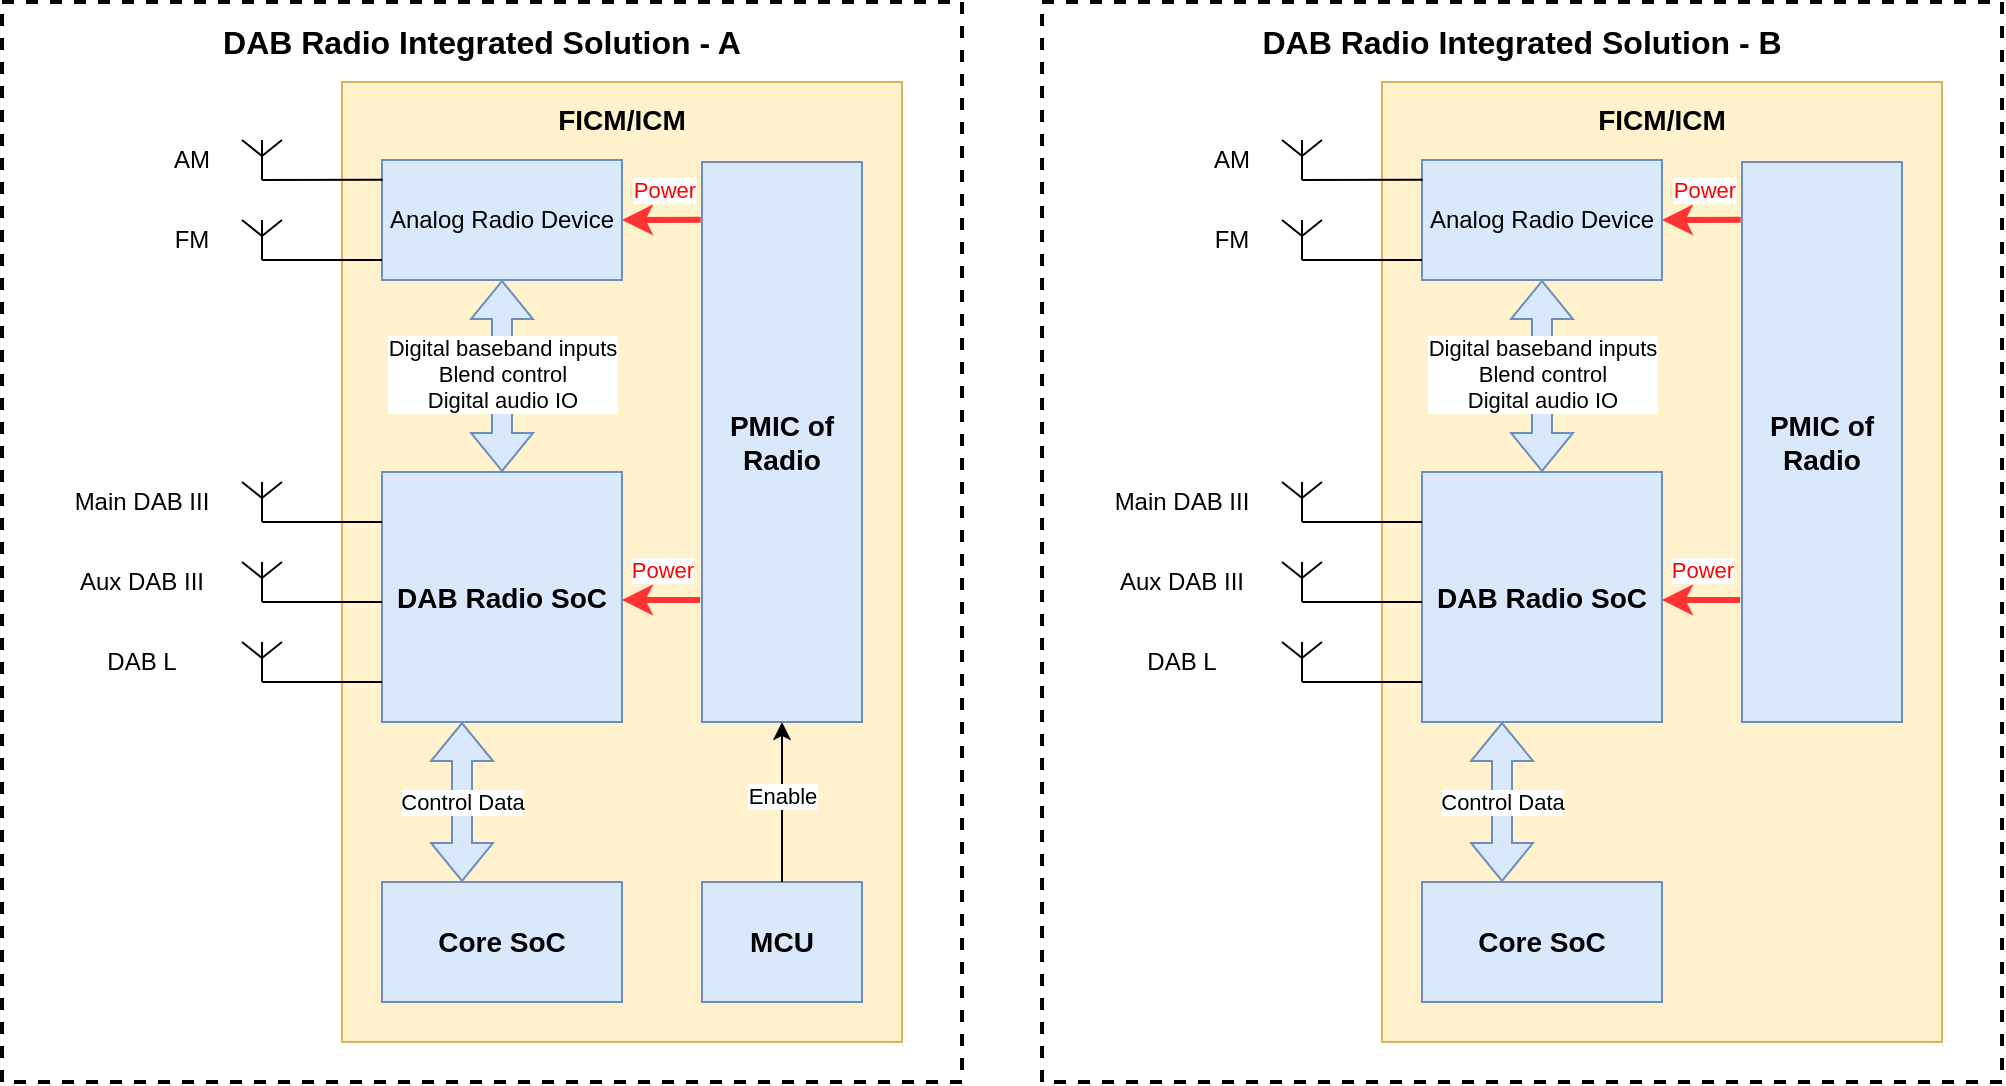 <mxfile version="22.1.2" type="device">
  <diagram name="Page-1" id="o_aSaVsK5E4mOsSdIn7d">
    <mxGraphModel dx="1042" dy="663" grid="1" gridSize="10" guides="1" tooltips="1" connect="1" arrows="1" fold="1" page="1" pageScale="1" pageWidth="1100" pageHeight="850" math="0" shadow="0">
      <root>
        <mxCell id="0" />
        <mxCell id="1" parent="0" />
        <mxCell id="gsh-KcDw_GJyRVOF4rT0-1" value="" style="rounded=0;whiteSpace=wrap;html=1;fillColor=none;dashed=1;strokeWidth=2;" parent="1" vertex="1">
          <mxGeometry x="560" y="40" width="480" height="540" as="geometry" />
        </mxCell>
        <mxCell id="gsh-KcDw_GJyRVOF4rT0-2" value="" style="rounded=0;whiteSpace=wrap;html=1;fillColor=#fff2cc;strokeColor=#d6b656;labelPosition=center;verticalLabelPosition=top;align=center;verticalAlign=bottom;" parent="1" vertex="1">
          <mxGeometry x="730" y="80" width="280" height="480" as="geometry" />
        </mxCell>
        <mxCell id="gsh-KcDw_GJyRVOF4rT0-3" value="Core SoC" style="rounded=0;whiteSpace=wrap;html=1;fillColor=#dae8fc;strokeColor=#6c8ebf;fontSize=14;fontStyle=1" parent="1" vertex="1">
          <mxGeometry x="750" y="480" width="120" height="60" as="geometry" />
        </mxCell>
        <mxCell id="gsh-KcDw_GJyRVOF4rT0-4" value="DAB Radio SoC" style="rounded=0;whiteSpace=wrap;html=1;fillColor=#dae8fc;strokeColor=#6c8ebf;fontSize=14;fontStyle=1" parent="1" vertex="1">
          <mxGeometry x="750" y="275" width="120" height="125" as="geometry" />
        </mxCell>
        <mxCell id="gsh-KcDw_GJyRVOF4rT0-5" value="" style="shape=flexArrow;endArrow=classic;startArrow=classic;html=1;rounded=0;fillColor=#dae8fc;strokeColor=#6c8ebf;" parent="1" edge="1">
          <mxGeometry width="100" height="100" relative="1" as="geometry">
            <mxPoint x="790" y="480" as="sourcePoint" />
            <mxPoint x="790" y="400" as="targetPoint" />
          </mxGeometry>
        </mxCell>
        <mxCell id="gsh-KcDw_GJyRVOF4rT0-6" value="Control Data" style="edgeLabel;html=1;align=center;verticalAlign=middle;resizable=0;points=[];" parent="gsh-KcDw_GJyRVOF4rT0-5" vertex="1" connectable="0">
          <mxGeometry x="0.546" y="-9" relative="1" as="geometry">
            <mxPoint x="-9" y="22" as="offset" />
          </mxGeometry>
        </mxCell>
        <mxCell id="gsh-KcDw_GJyRVOF4rT0-7" value="" style="endArrow=classic;html=1;rounded=0;exitX=1;exitY=0.5;exitDx=0;exitDy=0;entryX=0.5;entryY=1;entryDx=0;entryDy=0;" parent="1" edge="1">
          <mxGeometry width="50" height="50" relative="1" as="geometry">
            <mxPoint x="310" y="410" as="sourcePoint" />
            <mxPoint x="390" y="300" as="targetPoint" />
            <Array as="points">
              <mxPoint x="390" y="410" />
            </Array>
          </mxGeometry>
        </mxCell>
        <mxCell id="gsh-KcDw_GJyRVOF4rT0-8" value="Enable" style="edgeLabel;html=1;align=center;verticalAlign=middle;resizable=0;points=[];" parent="gsh-KcDw_GJyRVOF4rT0-7" vertex="1" connectable="0">
          <mxGeometry x="0.222" y="-2" relative="1" as="geometry">
            <mxPoint x="-2" y="6" as="offset" />
          </mxGeometry>
        </mxCell>
        <mxCell id="gsh-KcDw_GJyRVOF4rT0-9" value="Analog Radio Device" style="rounded=0;whiteSpace=wrap;html=1;fillColor=#dae8fc;strokeColor=#6c8ebf;" parent="1" vertex="1">
          <mxGeometry x="750" y="119" width="120" height="60" as="geometry" />
        </mxCell>
        <mxCell id="gsh-KcDw_GJyRVOF4rT0-10" value="" style="verticalLabelPosition=bottom;shadow=0;dashed=0;align=center;html=1;verticalAlign=top;shape=mxgraph.electrical.radio.aerial_-_antenna_1;" parent="1" vertex="1">
          <mxGeometry x="680" y="109" width="20" height="20" as="geometry" />
        </mxCell>
        <mxCell id="gsh-KcDw_GJyRVOF4rT0-11" value="" style="endArrow=none;html=1;rounded=0;exitX=0.5;exitY=1;exitDx=0;exitDy=0;exitPerimeter=0;entryX=0.003;entryY=0.165;entryDx=0;entryDy=0;entryPerimeter=0;" parent="1" source="gsh-KcDw_GJyRVOF4rT0-10" target="gsh-KcDw_GJyRVOF4rT0-9" edge="1">
          <mxGeometry width="50" height="50" relative="1" as="geometry">
            <mxPoint x="660" y="174" as="sourcePoint" />
            <mxPoint x="710" y="124" as="targetPoint" />
          </mxGeometry>
        </mxCell>
        <mxCell id="gsh-KcDw_GJyRVOF4rT0-12" value="" style="verticalLabelPosition=bottom;shadow=0;dashed=0;align=center;html=1;verticalAlign=top;shape=mxgraph.electrical.radio.aerial_-_antenna_1;" parent="1" vertex="1">
          <mxGeometry x="680" y="149" width="20" height="20" as="geometry" />
        </mxCell>
        <mxCell id="gsh-KcDw_GJyRVOF4rT0-13" value="" style="endArrow=none;html=1;rounded=0;exitX=0.5;exitY=1;exitDx=0;exitDy=0;exitPerimeter=0;entryX=0.003;entryY=0.165;entryDx=0;entryDy=0;entryPerimeter=0;" parent="1" source="gsh-KcDw_GJyRVOF4rT0-12" edge="1">
          <mxGeometry width="50" height="50" relative="1" as="geometry">
            <mxPoint x="660" y="214" as="sourcePoint" />
            <mxPoint x="750" y="169" as="targetPoint" />
          </mxGeometry>
        </mxCell>
        <mxCell id="gsh-KcDw_GJyRVOF4rT0-14" value="AM" style="text;strokeColor=none;align=center;fillColor=none;html=1;verticalAlign=middle;whiteSpace=wrap;rounded=0;" parent="1" vertex="1">
          <mxGeometry x="640" y="104" width="30" height="30" as="geometry" />
        </mxCell>
        <mxCell id="gsh-KcDw_GJyRVOF4rT0-15" value="FM" style="text;strokeColor=none;align=center;fillColor=none;html=1;verticalAlign=middle;whiteSpace=wrap;rounded=0;" parent="1" vertex="1">
          <mxGeometry x="640" y="144" width="30" height="30" as="geometry" />
        </mxCell>
        <mxCell id="gsh-KcDw_GJyRVOF4rT0-16" value="" style="endArrow=none;html=1;rounded=0;exitX=0.5;exitY=1;exitDx=0;exitDy=0;exitPerimeter=0;entryX=0.003;entryY=0.165;entryDx=0;entryDy=0;entryPerimeter=0;" parent="1" source="gsh-KcDw_GJyRVOF4rT0-17" edge="1">
          <mxGeometry width="50" height="50" relative="1" as="geometry">
            <mxPoint x="660" y="345" as="sourcePoint" />
            <mxPoint x="750" y="300" as="targetPoint" />
          </mxGeometry>
        </mxCell>
        <mxCell id="gsh-KcDw_GJyRVOF4rT0-17" value="" style="verticalLabelPosition=bottom;shadow=0;dashed=0;align=center;html=1;verticalAlign=top;shape=mxgraph.electrical.radio.aerial_-_antenna_1;" parent="1" vertex="1">
          <mxGeometry x="680" y="280" width="20" height="20" as="geometry" />
        </mxCell>
        <mxCell id="gsh-KcDw_GJyRVOF4rT0-18" value="" style="endArrow=none;html=1;rounded=0;exitX=0.5;exitY=1;exitDx=0;exitDy=0;exitPerimeter=0;entryX=0.003;entryY=0.165;entryDx=0;entryDy=0;entryPerimeter=0;" parent="1" source="gsh-KcDw_GJyRVOF4rT0-19" edge="1">
          <mxGeometry width="50" height="50" relative="1" as="geometry">
            <mxPoint x="660" y="385" as="sourcePoint" />
            <mxPoint x="750" y="340" as="targetPoint" />
          </mxGeometry>
        </mxCell>
        <mxCell id="gsh-KcDw_GJyRVOF4rT0-19" value="" style="verticalLabelPosition=bottom;shadow=0;dashed=0;align=center;html=1;verticalAlign=top;shape=mxgraph.electrical.radio.aerial_-_antenna_1;" parent="1" vertex="1">
          <mxGeometry x="680" y="320" width="20" height="20" as="geometry" />
        </mxCell>
        <mxCell id="gsh-KcDw_GJyRVOF4rT0-20" value="" style="endArrow=none;html=1;rounded=0;exitX=0.5;exitY=1;exitDx=0;exitDy=0;exitPerimeter=0;entryX=0.003;entryY=0.165;entryDx=0;entryDy=0;entryPerimeter=0;" parent="1" source="gsh-KcDw_GJyRVOF4rT0-21" edge="1">
          <mxGeometry width="50" height="50" relative="1" as="geometry">
            <mxPoint x="660" y="425" as="sourcePoint" />
            <mxPoint x="750" y="380" as="targetPoint" />
          </mxGeometry>
        </mxCell>
        <mxCell id="gsh-KcDw_GJyRVOF4rT0-21" value="" style="verticalLabelPosition=bottom;shadow=0;dashed=0;align=center;html=1;verticalAlign=top;shape=mxgraph.electrical.radio.aerial_-_antenna_1;" parent="1" vertex="1">
          <mxGeometry x="680" y="360" width="20" height="20" as="geometry" />
        </mxCell>
        <mxCell id="gsh-KcDw_GJyRVOF4rT0-22" value="Main DAB III" style="text;strokeColor=none;align=center;fillColor=none;html=1;verticalAlign=middle;whiteSpace=wrap;rounded=0;" parent="1" vertex="1">
          <mxGeometry x="590" y="280" width="80" height="20" as="geometry" />
        </mxCell>
        <mxCell id="gsh-KcDw_GJyRVOF4rT0-23" value="Aux DAB III" style="text;strokeColor=none;align=center;fillColor=none;html=1;verticalAlign=middle;whiteSpace=wrap;rounded=0;" parent="1" vertex="1">
          <mxGeometry x="590" y="320" width="80" height="20" as="geometry" />
        </mxCell>
        <mxCell id="gsh-KcDw_GJyRVOF4rT0-24" value="DAB L" style="text;strokeColor=none;align=center;fillColor=none;html=1;verticalAlign=middle;whiteSpace=wrap;rounded=0;" parent="1" vertex="1">
          <mxGeometry x="590" y="360" width="80" height="20" as="geometry" />
        </mxCell>
        <mxCell id="gsh-KcDw_GJyRVOF4rT0-25" value="" style="shape=flexArrow;endArrow=classic;startArrow=classic;html=1;rounded=0;fillColor=#dae8fc;strokeColor=#6c8ebf;entryX=0.5;entryY=1;entryDx=0;entryDy=0;" parent="1" target="gsh-KcDw_GJyRVOF4rT0-9" edge="1">
          <mxGeometry width="100" height="100" relative="1" as="geometry">
            <mxPoint x="810" y="275" as="sourcePoint" />
            <mxPoint x="809.66" y="215" as="targetPoint" />
          </mxGeometry>
        </mxCell>
        <mxCell id="gsh-KcDw_GJyRVOF4rT0-26" value="Digital baseband inputs&lt;br&gt;Blend control&lt;br&gt;Digital audio IO" style="edgeLabel;html=1;align=center;verticalAlign=middle;resizable=0;points=[];" parent="gsh-KcDw_GJyRVOF4rT0-25" vertex="1" connectable="0">
          <mxGeometry x="0.546" y="-9" relative="1" as="geometry">
            <mxPoint x="-9" y="25" as="offset" />
          </mxGeometry>
        </mxCell>
        <mxCell id="gsh-KcDw_GJyRVOF4rT0-27" value="DAB Radio Integrated Solution - B" style="text;strokeColor=none;align=center;fillColor=none;html=1;verticalAlign=middle;whiteSpace=wrap;rounded=0;fontSize=16;fontStyle=1" parent="1" vertex="1">
          <mxGeometry x="560" y="40" width="480" height="40" as="geometry" />
        </mxCell>
        <mxCell id="gsh-KcDw_GJyRVOF4rT0-28" value="FICM/ICM" style="text;strokeColor=none;align=center;fillColor=none;html=1;verticalAlign=middle;whiteSpace=wrap;rounded=0;fontSize=14;fontStyle=1" parent="1" vertex="1">
          <mxGeometry x="730" y="79" width="280" height="40" as="geometry" />
        </mxCell>
        <mxCell id="gsh-KcDw_GJyRVOF4rT0-29" value="PMIC of Radio" style="rounded=0;whiteSpace=wrap;html=1;fillColor=#dae8fc;strokeColor=#6c8ebf;fontSize=14;fontStyle=1" parent="1" vertex="1">
          <mxGeometry x="910" y="120" width="80" height="280" as="geometry" />
        </mxCell>
        <mxCell id="gsh-KcDw_GJyRVOF4rT0-30" value="" style="endArrow=classic;html=1;rounded=0;exitX=-0.008;exitY=0.103;exitDx=0;exitDy=0;exitPerimeter=0;entryX=1;entryY=0.5;entryDx=0;entryDy=0;strokeWidth=3;strokeColor=#FF3333;" parent="1" source="gsh-KcDw_GJyRVOF4rT0-29" target="gsh-KcDw_GJyRVOF4rT0-9" edge="1">
          <mxGeometry width="50" height="50" relative="1" as="geometry">
            <mxPoint x="1049.28" y="468.25" as="sourcePoint" />
            <mxPoint x="1049.28" y="390.25" as="targetPoint" />
          </mxGeometry>
        </mxCell>
        <mxCell id="gsh-KcDw_GJyRVOF4rT0-31" value="Power" style="edgeLabel;html=1;align=center;verticalAlign=middle;resizable=0;points=[];fontColor=#FF0000;" parent="gsh-KcDw_GJyRVOF4rT0-30" vertex="1" connectable="0">
          <mxGeometry x="0.222" y="-2" relative="1" as="geometry">
            <mxPoint x="5" y="-13" as="offset" />
          </mxGeometry>
        </mxCell>
        <mxCell id="gsh-KcDw_GJyRVOF4rT0-32" value="" style="endArrow=classic;html=1;rounded=0;exitX=-0.008;exitY=0.103;exitDx=0;exitDy=0;exitPerimeter=0;entryX=1;entryY=0.5;entryDx=0;entryDy=0;strokeWidth=3;strokeColor=#FF3333;" parent="1" edge="1">
          <mxGeometry width="50" height="50" relative="1" as="geometry">
            <mxPoint x="909" y="339" as="sourcePoint" />
            <mxPoint x="870" y="339" as="targetPoint" />
          </mxGeometry>
        </mxCell>
        <mxCell id="gsh-KcDw_GJyRVOF4rT0-33" value="Power" style="edgeLabel;html=1;align=center;verticalAlign=middle;resizable=0;points=[];fontColor=#FF0000;" parent="gsh-KcDw_GJyRVOF4rT0-32" vertex="1" connectable="0">
          <mxGeometry x="0.222" y="-2" relative="1" as="geometry">
            <mxPoint x="5" y="-13" as="offset" />
          </mxGeometry>
        </mxCell>
        <mxCell id="59Jn5Xxu3eqXkIlJY2q9-1" value="" style="rounded=0;whiteSpace=wrap;html=1;fillColor=none;dashed=1;strokeWidth=2;" vertex="1" parent="1">
          <mxGeometry x="40" y="40" width="480" height="540" as="geometry" />
        </mxCell>
        <mxCell id="59Jn5Xxu3eqXkIlJY2q9-2" value="" style="rounded=0;whiteSpace=wrap;html=1;fillColor=#fff2cc;strokeColor=#d6b656;labelPosition=center;verticalLabelPosition=top;align=center;verticalAlign=bottom;" vertex="1" parent="1">
          <mxGeometry x="210" y="80" width="280" height="480" as="geometry" />
        </mxCell>
        <mxCell id="59Jn5Xxu3eqXkIlJY2q9-3" value="Core SoC" style="rounded=0;whiteSpace=wrap;html=1;fillColor=#dae8fc;strokeColor=#6c8ebf;fontSize=14;fontStyle=1" vertex="1" parent="1">
          <mxGeometry x="230" y="480" width="120" height="60" as="geometry" />
        </mxCell>
        <mxCell id="59Jn5Xxu3eqXkIlJY2q9-4" value="DAB Radio SoC" style="rounded=0;whiteSpace=wrap;html=1;fillColor=#dae8fc;strokeColor=#6c8ebf;fontSize=14;fontStyle=1" vertex="1" parent="1">
          <mxGeometry x="230" y="275" width="120" height="125" as="geometry" />
        </mxCell>
        <mxCell id="59Jn5Xxu3eqXkIlJY2q9-5" value="" style="shape=flexArrow;endArrow=classic;startArrow=classic;html=1;rounded=0;fillColor=#dae8fc;strokeColor=#6c8ebf;" edge="1" parent="1">
          <mxGeometry width="100" height="100" relative="1" as="geometry">
            <mxPoint x="270" y="480" as="sourcePoint" />
            <mxPoint x="270" y="400" as="targetPoint" />
          </mxGeometry>
        </mxCell>
        <mxCell id="59Jn5Xxu3eqXkIlJY2q9-6" value="Control Data" style="edgeLabel;html=1;align=center;verticalAlign=middle;resizable=0;points=[];" vertex="1" connectable="0" parent="59Jn5Xxu3eqXkIlJY2q9-5">
          <mxGeometry x="0.546" y="-9" relative="1" as="geometry">
            <mxPoint x="-9" y="22" as="offset" />
          </mxGeometry>
        </mxCell>
        <mxCell id="59Jn5Xxu3eqXkIlJY2q9-9" value="Analog Radio Device" style="rounded=0;whiteSpace=wrap;html=1;fillColor=#dae8fc;strokeColor=#6c8ebf;" vertex="1" parent="1">
          <mxGeometry x="230" y="119" width="120" height="60" as="geometry" />
        </mxCell>
        <mxCell id="59Jn5Xxu3eqXkIlJY2q9-10" value="" style="verticalLabelPosition=bottom;shadow=0;dashed=0;align=center;html=1;verticalAlign=top;shape=mxgraph.electrical.radio.aerial_-_antenna_1;" vertex="1" parent="1">
          <mxGeometry x="160" y="109" width="20" height="20" as="geometry" />
        </mxCell>
        <mxCell id="59Jn5Xxu3eqXkIlJY2q9-11" value="" style="endArrow=none;html=1;rounded=0;exitX=0.5;exitY=1;exitDx=0;exitDy=0;exitPerimeter=0;entryX=0.003;entryY=0.165;entryDx=0;entryDy=0;entryPerimeter=0;" edge="1" parent="1" source="59Jn5Xxu3eqXkIlJY2q9-10" target="59Jn5Xxu3eqXkIlJY2q9-9">
          <mxGeometry width="50" height="50" relative="1" as="geometry">
            <mxPoint x="140" y="174" as="sourcePoint" />
            <mxPoint x="190" y="124" as="targetPoint" />
          </mxGeometry>
        </mxCell>
        <mxCell id="59Jn5Xxu3eqXkIlJY2q9-12" value="" style="verticalLabelPosition=bottom;shadow=0;dashed=0;align=center;html=1;verticalAlign=top;shape=mxgraph.electrical.radio.aerial_-_antenna_1;" vertex="1" parent="1">
          <mxGeometry x="160" y="149" width="20" height="20" as="geometry" />
        </mxCell>
        <mxCell id="59Jn5Xxu3eqXkIlJY2q9-13" value="" style="endArrow=none;html=1;rounded=0;exitX=0.5;exitY=1;exitDx=0;exitDy=0;exitPerimeter=0;entryX=0.003;entryY=0.165;entryDx=0;entryDy=0;entryPerimeter=0;" edge="1" parent="1" source="59Jn5Xxu3eqXkIlJY2q9-12">
          <mxGeometry width="50" height="50" relative="1" as="geometry">
            <mxPoint x="140" y="214" as="sourcePoint" />
            <mxPoint x="230" y="169" as="targetPoint" />
          </mxGeometry>
        </mxCell>
        <mxCell id="59Jn5Xxu3eqXkIlJY2q9-14" value="AM" style="text;strokeColor=none;align=center;fillColor=none;html=1;verticalAlign=middle;whiteSpace=wrap;rounded=0;" vertex="1" parent="1">
          <mxGeometry x="120" y="104" width="30" height="30" as="geometry" />
        </mxCell>
        <mxCell id="59Jn5Xxu3eqXkIlJY2q9-15" value="FM" style="text;strokeColor=none;align=center;fillColor=none;html=1;verticalAlign=middle;whiteSpace=wrap;rounded=0;" vertex="1" parent="1">
          <mxGeometry x="120" y="144" width="30" height="30" as="geometry" />
        </mxCell>
        <mxCell id="59Jn5Xxu3eqXkIlJY2q9-16" value="" style="endArrow=none;html=1;rounded=0;exitX=0.5;exitY=1;exitDx=0;exitDy=0;exitPerimeter=0;entryX=0.003;entryY=0.165;entryDx=0;entryDy=0;entryPerimeter=0;" edge="1" parent="1" source="59Jn5Xxu3eqXkIlJY2q9-17">
          <mxGeometry width="50" height="50" relative="1" as="geometry">
            <mxPoint x="140" y="345" as="sourcePoint" />
            <mxPoint x="230" y="300" as="targetPoint" />
          </mxGeometry>
        </mxCell>
        <mxCell id="59Jn5Xxu3eqXkIlJY2q9-17" value="" style="verticalLabelPosition=bottom;shadow=0;dashed=0;align=center;html=1;verticalAlign=top;shape=mxgraph.electrical.radio.aerial_-_antenna_1;" vertex="1" parent="1">
          <mxGeometry x="160" y="280" width="20" height="20" as="geometry" />
        </mxCell>
        <mxCell id="59Jn5Xxu3eqXkIlJY2q9-18" value="" style="endArrow=none;html=1;rounded=0;exitX=0.5;exitY=1;exitDx=0;exitDy=0;exitPerimeter=0;entryX=0.003;entryY=0.165;entryDx=0;entryDy=0;entryPerimeter=0;" edge="1" parent="1" source="59Jn5Xxu3eqXkIlJY2q9-19">
          <mxGeometry width="50" height="50" relative="1" as="geometry">
            <mxPoint x="140" y="385" as="sourcePoint" />
            <mxPoint x="230" y="340" as="targetPoint" />
          </mxGeometry>
        </mxCell>
        <mxCell id="59Jn5Xxu3eqXkIlJY2q9-19" value="" style="verticalLabelPosition=bottom;shadow=0;dashed=0;align=center;html=1;verticalAlign=top;shape=mxgraph.electrical.radio.aerial_-_antenna_1;" vertex="1" parent="1">
          <mxGeometry x="160" y="320" width="20" height="20" as="geometry" />
        </mxCell>
        <mxCell id="59Jn5Xxu3eqXkIlJY2q9-20" value="" style="endArrow=none;html=1;rounded=0;exitX=0.5;exitY=1;exitDx=0;exitDy=0;exitPerimeter=0;entryX=0.003;entryY=0.165;entryDx=0;entryDy=0;entryPerimeter=0;" edge="1" parent="1" source="59Jn5Xxu3eqXkIlJY2q9-21">
          <mxGeometry width="50" height="50" relative="1" as="geometry">
            <mxPoint x="140" y="425" as="sourcePoint" />
            <mxPoint x="230" y="380" as="targetPoint" />
          </mxGeometry>
        </mxCell>
        <mxCell id="59Jn5Xxu3eqXkIlJY2q9-21" value="" style="verticalLabelPosition=bottom;shadow=0;dashed=0;align=center;html=1;verticalAlign=top;shape=mxgraph.electrical.radio.aerial_-_antenna_1;" vertex="1" parent="1">
          <mxGeometry x="160" y="360" width="20" height="20" as="geometry" />
        </mxCell>
        <mxCell id="59Jn5Xxu3eqXkIlJY2q9-22" value="Main DAB III" style="text;strokeColor=none;align=center;fillColor=none;html=1;verticalAlign=middle;whiteSpace=wrap;rounded=0;" vertex="1" parent="1">
          <mxGeometry x="70" y="280" width="80" height="20" as="geometry" />
        </mxCell>
        <mxCell id="59Jn5Xxu3eqXkIlJY2q9-23" value="Aux DAB III" style="text;strokeColor=none;align=center;fillColor=none;html=1;verticalAlign=middle;whiteSpace=wrap;rounded=0;" vertex="1" parent="1">
          <mxGeometry x="70" y="320" width="80" height="20" as="geometry" />
        </mxCell>
        <mxCell id="59Jn5Xxu3eqXkIlJY2q9-24" value="DAB L" style="text;strokeColor=none;align=center;fillColor=none;html=1;verticalAlign=middle;whiteSpace=wrap;rounded=0;" vertex="1" parent="1">
          <mxGeometry x="70" y="360" width="80" height="20" as="geometry" />
        </mxCell>
        <mxCell id="59Jn5Xxu3eqXkIlJY2q9-25" value="" style="shape=flexArrow;endArrow=classic;startArrow=classic;html=1;rounded=0;fillColor=#dae8fc;strokeColor=#6c8ebf;entryX=0.5;entryY=1;entryDx=0;entryDy=0;" edge="1" parent="1" target="59Jn5Xxu3eqXkIlJY2q9-9">
          <mxGeometry width="100" height="100" relative="1" as="geometry">
            <mxPoint x="290" y="275" as="sourcePoint" />
            <mxPoint x="289.66" y="215" as="targetPoint" />
          </mxGeometry>
        </mxCell>
        <mxCell id="59Jn5Xxu3eqXkIlJY2q9-26" value="Digital baseband inputs&lt;br&gt;Blend control&lt;br&gt;Digital audio IO" style="edgeLabel;html=1;align=center;verticalAlign=middle;resizable=0;points=[];" vertex="1" connectable="0" parent="59Jn5Xxu3eqXkIlJY2q9-25">
          <mxGeometry x="0.546" y="-9" relative="1" as="geometry">
            <mxPoint x="-9" y="25" as="offset" />
          </mxGeometry>
        </mxCell>
        <mxCell id="59Jn5Xxu3eqXkIlJY2q9-27" value="DAB Radio Integrated Solution - A" style="text;strokeColor=none;align=center;fillColor=none;html=1;verticalAlign=middle;whiteSpace=wrap;rounded=0;fontSize=16;fontStyle=1" vertex="1" parent="1">
          <mxGeometry x="40" y="40" width="480" height="40" as="geometry" />
        </mxCell>
        <mxCell id="59Jn5Xxu3eqXkIlJY2q9-28" value="FICM/ICM" style="text;strokeColor=none;align=center;fillColor=none;html=1;verticalAlign=middle;whiteSpace=wrap;rounded=0;fontSize=14;fontStyle=1" vertex="1" parent="1">
          <mxGeometry x="210" y="79" width="280" height="40" as="geometry" />
        </mxCell>
        <mxCell id="59Jn5Xxu3eqXkIlJY2q9-29" value="PMIC of Radio" style="rounded=0;whiteSpace=wrap;html=1;fillColor=#dae8fc;strokeColor=#6c8ebf;fontSize=14;fontStyle=1" vertex="1" parent="1">
          <mxGeometry x="390" y="120" width="80" height="280" as="geometry" />
        </mxCell>
        <mxCell id="59Jn5Xxu3eqXkIlJY2q9-30" value="" style="endArrow=classic;html=1;rounded=0;exitX=-0.008;exitY=0.103;exitDx=0;exitDy=0;exitPerimeter=0;entryX=1;entryY=0.5;entryDx=0;entryDy=0;strokeWidth=3;strokeColor=#FF3333;" edge="1" parent="1" source="59Jn5Xxu3eqXkIlJY2q9-29" target="59Jn5Xxu3eqXkIlJY2q9-9">
          <mxGeometry width="50" height="50" relative="1" as="geometry">
            <mxPoint x="529.28" y="468.25" as="sourcePoint" />
            <mxPoint x="529.28" y="390.25" as="targetPoint" />
          </mxGeometry>
        </mxCell>
        <mxCell id="59Jn5Xxu3eqXkIlJY2q9-31" value="Power" style="edgeLabel;html=1;align=center;verticalAlign=middle;resizable=0;points=[];fontColor=#FF0000;" vertex="1" connectable="0" parent="59Jn5Xxu3eqXkIlJY2q9-30">
          <mxGeometry x="0.222" y="-2" relative="1" as="geometry">
            <mxPoint x="5" y="-13" as="offset" />
          </mxGeometry>
        </mxCell>
        <mxCell id="59Jn5Xxu3eqXkIlJY2q9-32" value="" style="endArrow=classic;html=1;rounded=0;exitX=-0.008;exitY=0.103;exitDx=0;exitDy=0;exitPerimeter=0;entryX=1;entryY=0.5;entryDx=0;entryDy=0;strokeWidth=3;strokeColor=#FF3333;" edge="1" parent="1">
          <mxGeometry width="50" height="50" relative="1" as="geometry">
            <mxPoint x="389" y="339" as="sourcePoint" />
            <mxPoint x="350" y="339" as="targetPoint" />
          </mxGeometry>
        </mxCell>
        <mxCell id="59Jn5Xxu3eqXkIlJY2q9-33" value="Power" style="edgeLabel;html=1;align=center;verticalAlign=middle;resizable=0;points=[];fontColor=#FF0000;" vertex="1" connectable="0" parent="59Jn5Xxu3eqXkIlJY2q9-32">
          <mxGeometry x="0.222" y="-2" relative="1" as="geometry">
            <mxPoint x="5" y="-13" as="offset" />
          </mxGeometry>
        </mxCell>
        <mxCell id="59Jn5Xxu3eqXkIlJY2q9-34" value="MCU" style="rounded=0;whiteSpace=wrap;html=1;fillColor=#dae8fc;strokeColor=#6c8ebf;fontSize=14;fontStyle=1" vertex="1" parent="1">
          <mxGeometry x="390" y="480" width="80" height="60" as="geometry" />
        </mxCell>
        <mxCell id="59Jn5Xxu3eqXkIlJY2q9-35" value="" style="endArrow=classic;html=1;rounded=0;exitX=0.5;exitY=0;exitDx=0;exitDy=0;entryX=0.5;entryY=1;entryDx=0;entryDy=0;" edge="1" parent="1" source="59Jn5Xxu3eqXkIlJY2q9-34" target="59Jn5Xxu3eqXkIlJY2q9-29">
          <mxGeometry width="50" height="50" relative="1" as="geometry">
            <mxPoint x="320" y="420" as="sourcePoint" />
            <mxPoint x="400" y="310" as="targetPoint" />
            <Array as="points" />
          </mxGeometry>
        </mxCell>
        <mxCell id="59Jn5Xxu3eqXkIlJY2q9-36" value="Enable" style="edgeLabel;html=1;align=center;verticalAlign=middle;resizable=0;points=[];" vertex="1" connectable="0" parent="59Jn5Xxu3eqXkIlJY2q9-35">
          <mxGeometry x="0.222" y="-2" relative="1" as="geometry">
            <mxPoint x="-2" y="6" as="offset" />
          </mxGeometry>
        </mxCell>
      </root>
    </mxGraphModel>
  </diagram>
</mxfile>
